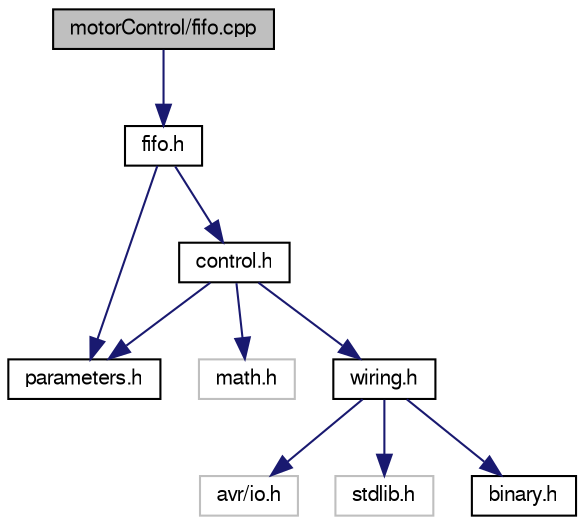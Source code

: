 digraph G
{
  edge [fontname="FreeSans",fontsize="10",labelfontname="FreeSans",labelfontsize="10"];
  node [fontname="FreeSans",fontsize="10",shape=record];
  Node1 [label="motorControl/fifo.cpp",height=0.2,width=0.4,color="black", fillcolor="grey75", style="filled" fontcolor="black"];
  Node1 -> Node2 [color="midnightblue",fontsize="10",style="solid",fontname="FreeSans"];
  Node2 [label="fifo.h",height=0.2,width=0.4,color="black", fillcolor="white", style="filled",URL="$fifo_8h.html"];
  Node2 -> Node3 [color="midnightblue",fontsize="10",style="solid",fontname="FreeSans"];
  Node3 [label="parameters.h",height=0.2,width=0.4,color="black", fillcolor="white", style="filled",URL="$parameters_8h.html"];
  Node2 -> Node4 [color="midnightblue",fontsize="10",style="solid",fontname="FreeSans"];
  Node4 [label="control.h",height=0.2,width=0.4,color="black", fillcolor="white", style="filled",URL="$control_8h.html"];
  Node4 -> Node5 [color="midnightblue",fontsize="10",style="solid",fontname="FreeSans"];
  Node5 [label="math.h",height=0.2,width=0.4,color="grey75", fillcolor="white", style="filled"];
  Node4 -> Node3 [color="midnightblue",fontsize="10",style="solid",fontname="FreeSans"];
  Node4 -> Node6 [color="midnightblue",fontsize="10",style="solid",fontname="FreeSans"];
  Node6 [label="wiring.h",height=0.2,width=0.4,color="black", fillcolor="white", style="filled",URL="$motor_control_2build_2core_2wiring_8h.html"];
  Node6 -> Node7 [color="midnightblue",fontsize="10",style="solid",fontname="FreeSans"];
  Node7 [label="avr/io.h",height=0.2,width=0.4,color="grey75", fillcolor="white", style="filled"];
  Node6 -> Node8 [color="midnightblue",fontsize="10",style="solid",fontname="FreeSans"];
  Node8 [label="stdlib.h",height=0.2,width=0.4,color="grey75", fillcolor="white", style="filled"];
  Node6 -> Node9 [color="midnightblue",fontsize="10",style="solid",fontname="FreeSans"];
  Node9 [label="binary.h",height=0.2,width=0.4,color="black", fillcolor="white", style="filled",URL="$motor_control_2build_2core_2binary_8h.html"];
}
